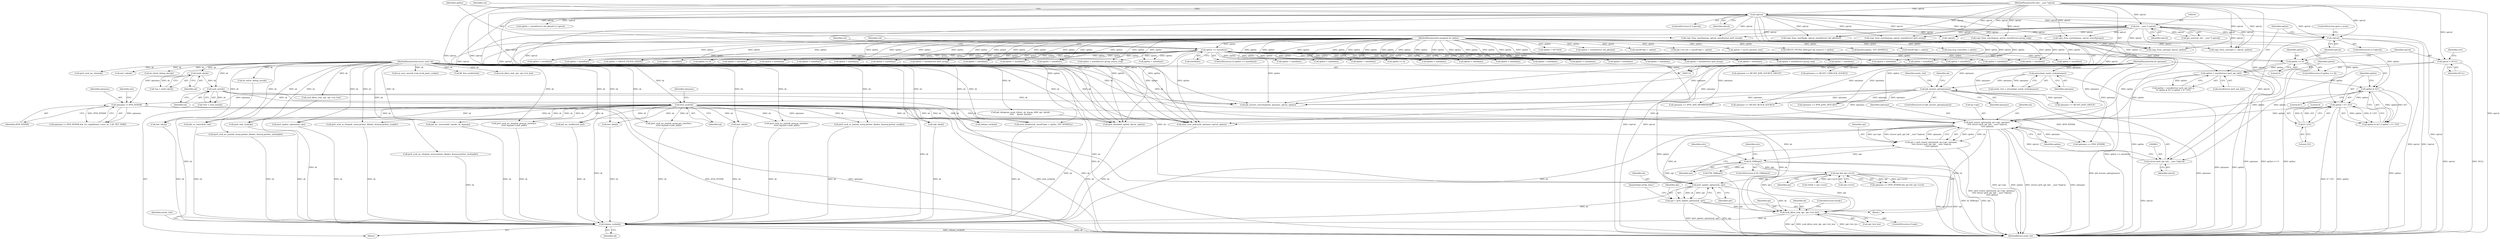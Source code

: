 digraph "0_linux_45f6fad84cc305103b28d73482b344d7f5b76f39_11@API" {
"1000923" [label="(Call,ipv6_update_options(sk, opt))"];
"1000187" [label="(Call,lock_sock(sk))"];
"1000129" [label="(Call,sock_net(sk))"];
"1000124" [label="(Call,inet6_sk(sk))"];
"1000115" [label="(MethodParameterIn,struct sock *sk)"];
"1000856" [label="(Call,ipv6_renew_options(sk, np->opt, optname,\n \t\t\t\t\t (struct ipv6_opt_hdr __user *)optval,\n \t\t\t\t\t optlen))"];
"1000844" [label="(Call,optname != IPV6_RTHDR)"];
"1000176" [label="(Call,ip6_mroute_opt(optname))"];
"1000141" [label="(Call,setsockopt_needs_rtnl(optname))"];
"1000117" [label="(MethodParameterIn,int optname)"];
"1000862" [label="(Call,(struct ipv6_opt_hdr __user *)optval)"];
"1000813" [label="(Call,optval = NULL)"];
"1000118" [label="(MethodParameterIn,char __user *optval)"];
"1000818" [label="(Call,!optval)"];
"1000144" [label="(Call,!optval)"];
"1000160" [label="(Call,(int __user *) optval)"];
"1000829" [label="(Call,optlen & 0x7)"];
"1000824" [label="(Call,optlen < sizeof(struct ipv6_opt_hdr))"];
"1000810" [label="(Call,optlen == 0)"];
"1000152" [label="(Call,optlen >= sizeof(int))"];
"1000119" [label="(MethodParameterIn,unsigned int optlen)"];
"1000832" [label="(Call,optlen > 8 * 255)"];
"1000834" [label="(Call,8 * 255)"];
"1000884" [label="(Call,opt && opt->srcrt)"];
"1000867" [label="(Call,IS_ERR(opt))"];
"1000854" [label="(Call,opt = ipv6_renew_options(sk, np->opt, optname,\n \t\t\t\t\t (struct ipv6_opt_hdr __user *)optval,\n \t\t\t\t\t optlen))"];
"1000921" [label="(Call,opt = ipv6_update_options(sk, opt))"];
"1000929" [label="(Call,sock_kfree_s(sk, opt, opt->tot_len))"];
"1002030" [label="(Call,release_sock(sk))"];
"1000813" [label="(Call,optval = NULL)"];
"1000768" [label="(Call,optlen < sizeof(int))"];
"1001049" [label="(Call,sock_kmalloc(sk, sizeof(*opt) + optlen, GFP_KERNEL))"];
"1000179" [label="(Call,ip6_mroute_setsockopt(sk, optname, optval, optlen))"];
"1000818" [label="(Call,!optval)"];
"1001041" [label="(Call,optlen > 64*1024)"];
"1001131" [label="(Call,ipv6_update_options(sk, opt))"];
"1000472" [label="(Call,optlen < sizeof(int))"];
"1000876" [label="(Identifier,retv)"];
"1001179" [label="(Call,optlen < sizeof(int))"];
"1000420" [label="(Call,sk_refcnt_debug_inc(sk))"];
"1000951" [label="(Call,!optval)"];
"1000868" [label="(Identifier,opt)"];
"1000552" [label="(Call,optlen < sizeof(int))"];
"1000632" [label="(Call,optlen < sizeof(int))"];
"1000862" [label="(Call,(struct ipv6_opt_hdr __user *)optval)"];
"1000124" [label="(Call,inet6_sk(sk))"];
"1000931" [label="(Identifier,opt)"];
"1000828" [label="(Call,optlen & 0x7 || optlen > 8 * 255)"];
"1001357" [label="(Call,optlen < sizeof(struct ipv6_mreq))"];
"1000947" [label="(Call,optlen < sizeof(struct in6_pktinfo))"];
"1000147" [label="(Identifier,val)"];
"1000872" [label="(Call,PTR_ERR(opt))"];
"1001609" [label="(Call,optname == MCAST_JOIN_SOURCE_GROUP)"];
"1001768" [label="(Call,optlen < sizeof(int))"];
"1000819" [label="(Identifier,optval)"];
"1000185" [label="(Identifier,needs_rtnl)"];
"1000194" [label="(Call,optlen < sizeof(int))"];
"1000118" [label="(MethodParameterIn,char __user *optval)"];
"1000926" [label="(JumpTarget,sticky_done:)"];
"1000512" [label="(Call,optlen < sizeof(int))"];
"1001702" [label="(Call,copy_from_user(gsf, optval, optlen))"];
"1000139" [label="(Call,needs_rtnl = setsockopt_needs_rtnl(optname))"];
"1000190" [label="(Identifier,optname)"];
"1000129" [label="(Call,sock_net(sk))"];
"1000162" [label="(Identifier,optval)"];
"1000532" [label="(Call,optlen < sizeof(int))"];
"1000706" [label="(Call,optlen < sizeof(int))"];
"1000492" [label="(Call,optlen < sizeof(int))"];
"1000452" [label="(Call,optlen < sizeof(int))"];
"1000891" [label="(Call,*rthdr = opt->srcrt)"];
"1000930" [label="(Identifier,sk)"];
"1002046" [label="(MethodReturn,static int)"];
"1000866" [label="(ControlStructure,if (IS_ERR(opt)))"];
"1001668" [label="(Call,optlen < GROUP_FILTER_SIZE(0))"];
"1001585" [label="(Call,optname == MCAST_BLOCK_SOURCE)"];
"1000817" [label="(ControlStructure,if (!optval))"];
"1000932" [label="(Call,opt->tot_len)"];
"1001762" [label="(Call,ip6_ra_control(sk, val))"];
"1000160" [label="(Call,(int __user *) optval)"];
"1000686" [label="(Call,optlen < sizeof(int))"];
"1000809" [label="(ControlStructure,if (optlen == 0))"];
"1000125" [label="(Identifier,sk)"];
"1000886" [label="(Call,opt->srcrt)"];
"1000825" [label="(Identifier,optlen)"];
"1001051" [label="(Call,sizeof(*opt) + optlen)"];
"1000437" [label="(Call,inet_sk(sk))"];
"1000127" [label="(Call,*net = sock_net(sk))"];
"1001137" [label="(Call,sock_kfree_s(sk, opt, opt->tot_len))"];
"1002038" [label="(Call,release_sock(sk))"];
"1000810" [label="(Call,optlen == 0)"];
"1000927" [label="(ControlStructure,if (opt))"];
"1000884" [label="(Call,opt && opt->srcrt)"];
"1001368" [label="(Call,inet_sk(sk))"];
"1000281" [label="(Call,ipv6_sock_mc_close(sk))"];
"1000867" [label="(Call,IS_ERR(opt))"];
"1000295" [label="(Call,inet_csk(sk))"];
"1000814" [label="(Identifier,optval)"];
"1000830" [label="(Identifier,optlen)"];
"1000572" [label="(Call,optlen < sizeof(int))"];
"1001793" [label="(Call,optlen < sizeof(int))"];
"1001816" [label="(Call,optlen < sizeof(int))"];
"1000831" [label="(Literal,0x7)"];
"1002031" [label="(Identifier,sk)"];
"1000925" [label="(Identifier,opt)"];
"1000592" [label="(Call,optlen < sizeof(int))"];
"1001435" [label="(Call,optname == IPV6_JOIN_ANYCAST)"];
"1000861" [label="(Identifier,optname)"];
"1001307" [label="(Call,optlen < sizeof(int))"];
"1000820" [label="(ControlStructure,goto e_inval;)"];
"1000158" [label="(Call,get_user(val, (int __user *) optval))"];
"1000141" [label="(Call,setsockopt_needs_rtnl(optname))"];
"1001108" [label="(Call,ip6_datagram_send_ctl(net, sk, &msg, &fl6, opt, &junk,\n\t\t\t\t\t     &junk, &junk))"];
"1001840" [label="(Call,optlen < sizeof(int))"];
"1000153" [label="(Identifier,optlen)"];
"1002030" [label="(Call,release_sock(sk))"];
"1000122" [label="(Call,*np = inet6_sk(sk))"];
"1000854" [label="(Call,opt = ipv6_renew_options(sk, np->opt, optname,\n \t\t\t\t\t (struct ipv6_opt_hdr __user *)optval,\n \t\t\t\t\t optlen))"];
"1000826" [label="(Call,sizeof(struct ipv6_opt_hdr))"];
"1000154" [label="(Call,sizeof(int))"];
"1001390" [label="(Call,ipv6_sock_mc_join(sk, mreq.ipv6mr_ifindex, &mreq.ipv6mr_multiaddr))"];
"1000130" [label="(Identifier,sk)"];
"1000180" [label="(Identifier,sk)"];
"1000946" [label="(Call,optlen < sizeof(struct in6_pktinfo) || !optval)"];
"1000815" [label="(Identifier,NULL)"];
"1000865" [label="(Identifier,optlen)"];
"1000833" [label="(Identifier,optlen)"];
"1001624" [label="(Call,ipv6_sock_mc_join(sk, greqs.gsr_interface,\n\t\t\t\t\t\t &psin6->sin6_addr))"];
"1000143" [label="(ControlStructure,if (!optval))"];
"1000151" [label="(ControlStructure,if (optlen >= sizeof(int)))"];
"1001895" [label="(Call,optlen < sizeof(int))"];
"1000839" [label="(Identifier,retv)"];
"1000117" [label="(MethodParameterIn,int optname)"];
"1000807" [label="(Block,)"];
"1001452" [label="(Call,ipv6_sock_ac_drop(sk, mreq.ipv6mr_ifindex, &mreq.ipv6mr_acaddr))"];
"1000283" [label="(Call,sk_refcnt_debug_dec(sk))"];
"1000229" [label="(Call,udp_sk(sk))"];
"1001755" [label="(Call,optlen < sizeof(int))"];
"1000846" [label="(Identifier,IPV6_RTHDR)"];
"1000120" [label="(Block,)"];
"1000855" [label="(Identifier,opt)"];
"1000823" [label="(Call,optlen < sizeof(struct ipv6_opt_hdr) ||\n\t\t\t optlen & 0x7 || optlen > 8 * 255)"];
"1000880" [label="(Call,optname == IPV6_RTHDR && opt && opt->srcrt)"];
"1000885" [label="(Identifier,opt)"];
"1000115" [label="(MethodParameterIn,struct sock *sk)"];
"1000142" [label="(Identifier,optname)"];
"1000836" [label="(Literal,255)"];
"1000834" [label="(Call,8 * 255)"];
"1001071" [label="(Call,opt->tot_len = sizeof(*opt) + optlen)"];
"1000432" [label="(Call,optlen < sizeof(int))"];
"1000921" [label="(Call,opt = ipv6_update_options(sk, opt))"];
"1000871" [label="(Identifier,retv)"];
"1001878" [label="(Call,xfrm_user_policy(sk, optname, optval, optlen))"];
"1001544" [label="(Call,optlen < sizeof(struct group_source_req))"];
"1000159" [label="(Identifier,val)"];
"1000152" [label="(Call,optlen >= sizeof(int))"];
"1001032" [label="(Call,optlen == 0)"];
"1000858" [label="(Call,np->opt)"];
"1000922" [label="(Identifier,opt)"];
"1001674" [label="(Call,optlen > sysctl_optmem_max)"];
"1001440" [label="(Call,ipv6_sock_ac_join(sk, mreq.ipv6mr_ifindex, &mreq.ipv6mr_acaddr))"];
"1001550" [label="(Call,copy_from_user(&greqs, optval, sizeof(greqs)))"];
"1000336" [label="(Call,tcp_sync_mss(sk, icsk->icsk_pmtu_cookie))"];
"1000940" [label="(Call,optlen == 0)"];
"1000785" [label="(Call,optlen < sizeof(int))"];
"1001468" [label="(Call,optlen < sizeof(struct group_req))"];
"1001146" [label="(Call,optlen < sizeof(int))"];
"1001377" [label="(Call,copy_from_user(&mreq, optval, sizeof(struct ipv6_mreq)))"];
"1001731" [label="(Call,GROUP_FILTER_SIZE(gsf->gf_numsrc) > optlen)"];
"1000119" [label="(MethodParameterIn,unsigned int optlen)"];
"1000612" [label="(Call,optlen < sizeof(int))"];
"1000924" [label="(Identifier,sk)"];
"1001508" [label="(Call,optname == MCAST_JOIN_GROUP)"];
"1000829" [label="(Call,optlen & 0x7)"];
"1000881" [label="(Call,optname == IPV6_RTHDR)"];
"1001211" [label="(Call,optlen < sizeof(int))"];
"1001238" [label="(Call,optlen != sizeof(int))"];
"1000832" [label="(Call,optlen > 8 * 255)"];
"1001525" [label="(Call,ipv6_sock_mc_drop(sk, greq.gr_interface,\n\t\t\t\t\t\t &psin6->sin6_addr))"];
"1001402" [label="(Call,ipv6_sock_mc_drop(sk, mreq.ipv6mr_ifindex, &mreq.ipv6mr_multiaddr))"];
"1000857" [label="(Identifier,sk)"];
"1000845" [label="(Identifier,optname)"];
"1001657" [label="(Call,ip6_mc_source(add, omode, sk, &greqs))"];
"1000850" [label="(Identifier,net)"];
"1001747" [label="(Call,ip6_mc_msfilter(sk, gsf))"];
"1000955" [label="(Call,copy_from_user(&pkt, optval, sizeof(struct in6_pktinfo)))"];
"1000279" [label="(Call,fl6_free_socklist(sk))"];
"1001987" [label="(Call,optlen < sizeof(int))"];
"1000145" [label="(Identifier,optval)"];
"1001513" [label="(Call,ipv6_sock_mc_join(sk, greq.gr_interface,\n\t\t\t\t\t\t &psin6->sin6_addr))"];
"1001085" [label="(Call,copy_from_user(opt+1, optval, optlen))"];
"1001427" [label="(Call,copy_from_user(&mreq, optval, sizeof(struct ipv6_mreq)))"];
"1001685" [label="(Call,kmalloc(optlen, GFP_KERNEL))"];
"1001597" [label="(Call,optname == MCAST_UNBLOCK_SOURCE)"];
"1000177" [label="(Identifier,optname)"];
"1000144" [label="(Call,!optval)"];
"1000399" [label="(Call,sock_kfree_s(sk, opt, opt->tot_len))"];
"1000188" [label="(Identifier,sk)"];
"1001075" [label="(Call,sizeof(*opt) + optlen)"];
"1000923" [label="(Call,ipv6_update_options(sk, opt))"];
"1000187" [label="(Call,lock_sock(sk))"];
"1000935" [label="(ControlStructure,break;)"];
"1001478" [label="(Call,copy_from_user(&greq, optval, sizeof(struct group_req)))"];
"1000652" [label="(Call,optlen < sizeof(int))"];
"1000929" [label="(Call,sock_kfree_s(sk, opt, opt->tot_len))"];
"1000824" [label="(Call,optlen < sizeof(struct ipv6_opt_hdr))"];
"1000175" [label="(ControlStructure,if (ip6_mroute_opt(optname)))"];
"1001092" [label="(Call,msg.msg_controllen = optlen)"];
"1000176" [label="(Call,ip6_mroute_opt(optname))"];
"1000856" [label="(Call,ipv6_renew_options(sk, np->opt, optname,\n \t\t\t\t\t (struct ipv6_opt_hdr __user *)optval,\n \t\t\t\t\t optlen))"];
"1001385" [label="(Call,optname == IPV6_ADD_MEMBERSHIP)"];
"1000812" [label="(Literal,0)"];
"1000726" [label="(Call,optlen < sizeof(int))"];
"1000811" [label="(Identifier,optlen)"];
"1001417" [label="(Call,optlen < sizeof(struct ipv6_mreq))"];
"1000168" [label="(Identifier,val)"];
"1000864" [label="(Identifier,optval)"];
"1002033" [label="(Identifier,needs_rtnl)"];
"1000844" [label="(Call,optname != IPV6_RTHDR)"];
"1001857" [label="(Call,ipv6_flowlabel_opt(sk, optval, optlen))"];
"1000775" [label="(Call,inet_sk(sk))"];
"1000843" [label="(Call,optname != IPV6_RTHDR && !ns_capable(net->user_ns, CAP_NET_RAW))"];
"1000265" [label="(Call,ipv6_only_sock(sk))"];
"1000835" [label="(Literal,8)"];
"1000923" -> "1000921"  [label="AST: "];
"1000923" -> "1000925"  [label="CFG: "];
"1000924" -> "1000923"  [label="AST: "];
"1000925" -> "1000923"  [label="AST: "];
"1000921" -> "1000923"  [label="CFG: "];
"1000923" -> "1000921"  [label="DDG: sk"];
"1000923" -> "1000921"  [label="DDG: opt"];
"1000187" -> "1000923"  [label="DDG: sk"];
"1000856" -> "1000923"  [label="DDG: sk"];
"1000115" -> "1000923"  [label="DDG: sk"];
"1000884" -> "1000923"  [label="DDG: opt"];
"1000867" -> "1000923"  [label="DDG: opt"];
"1000923" -> "1000929"  [label="DDG: sk"];
"1000923" -> "1002030"  [label="DDG: sk"];
"1000187" -> "1000120"  [label="AST: "];
"1000187" -> "1000188"  [label="CFG: "];
"1000188" -> "1000187"  [label="AST: "];
"1000190" -> "1000187"  [label="CFG: "];
"1000187" -> "1002046"  [label="DDG: lock_sock(sk)"];
"1000129" -> "1000187"  [label="DDG: sk"];
"1000115" -> "1000187"  [label="DDG: sk"];
"1000187" -> "1000229"  [label="DDG: sk"];
"1000187" -> "1000265"  [label="DDG: sk"];
"1000187" -> "1000437"  [label="DDG: sk"];
"1000187" -> "1000775"  [label="DDG: sk"];
"1000187" -> "1000856"  [label="DDG: sk"];
"1000187" -> "1000929"  [label="DDG: sk"];
"1000187" -> "1001049"  [label="DDG: sk"];
"1000187" -> "1001131"  [label="DDG: sk"];
"1000187" -> "1001368"  [label="DDG: sk"];
"1000187" -> "1001440"  [label="DDG: sk"];
"1000187" -> "1001452"  [label="DDG: sk"];
"1000187" -> "1001513"  [label="DDG: sk"];
"1000187" -> "1001525"  [label="DDG: sk"];
"1000187" -> "1001624"  [label="DDG: sk"];
"1000187" -> "1001657"  [label="DDG: sk"];
"1000187" -> "1001747"  [label="DDG: sk"];
"1000187" -> "1001762"  [label="DDG: sk"];
"1000187" -> "1001857"  [label="DDG: sk"];
"1000187" -> "1001878"  [label="DDG: sk"];
"1000187" -> "1002030"  [label="DDG: sk"];
"1000187" -> "1002038"  [label="DDG: sk"];
"1000129" -> "1000127"  [label="AST: "];
"1000129" -> "1000130"  [label="CFG: "];
"1000130" -> "1000129"  [label="AST: "];
"1000127" -> "1000129"  [label="CFG: "];
"1000129" -> "1002046"  [label="DDG: sk"];
"1000129" -> "1000127"  [label="DDG: sk"];
"1000124" -> "1000129"  [label="DDG: sk"];
"1000115" -> "1000129"  [label="DDG: sk"];
"1000129" -> "1000179"  [label="DDG: sk"];
"1000124" -> "1000122"  [label="AST: "];
"1000124" -> "1000125"  [label="CFG: "];
"1000125" -> "1000124"  [label="AST: "];
"1000122" -> "1000124"  [label="CFG: "];
"1000124" -> "1000122"  [label="DDG: sk"];
"1000115" -> "1000124"  [label="DDG: sk"];
"1000115" -> "1000114"  [label="AST: "];
"1000115" -> "1002046"  [label="DDG: sk"];
"1000115" -> "1000179"  [label="DDG: sk"];
"1000115" -> "1000229"  [label="DDG: sk"];
"1000115" -> "1000265"  [label="DDG: sk"];
"1000115" -> "1000279"  [label="DDG: sk"];
"1000115" -> "1000281"  [label="DDG: sk"];
"1000115" -> "1000283"  [label="DDG: sk"];
"1000115" -> "1000295"  [label="DDG: sk"];
"1000115" -> "1000336"  [label="DDG: sk"];
"1000115" -> "1000399"  [label="DDG: sk"];
"1000115" -> "1000420"  [label="DDG: sk"];
"1000115" -> "1000437"  [label="DDG: sk"];
"1000115" -> "1000775"  [label="DDG: sk"];
"1000115" -> "1000856"  [label="DDG: sk"];
"1000115" -> "1000929"  [label="DDG: sk"];
"1000115" -> "1001049"  [label="DDG: sk"];
"1000115" -> "1001108"  [label="DDG: sk"];
"1000115" -> "1001131"  [label="DDG: sk"];
"1000115" -> "1001137"  [label="DDG: sk"];
"1000115" -> "1001368"  [label="DDG: sk"];
"1000115" -> "1001390"  [label="DDG: sk"];
"1000115" -> "1001402"  [label="DDG: sk"];
"1000115" -> "1001440"  [label="DDG: sk"];
"1000115" -> "1001452"  [label="DDG: sk"];
"1000115" -> "1001513"  [label="DDG: sk"];
"1000115" -> "1001525"  [label="DDG: sk"];
"1000115" -> "1001624"  [label="DDG: sk"];
"1000115" -> "1001657"  [label="DDG: sk"];
"1000115" -> "1001747"  [label="DDG: sk"];
"1000115" -> "1001762"  [label="DDG: sk"];
"1000115" -> "1001857"  [label="DDG: sk"];
"1000115" -> "1001878"  [label="DDG: sk"];
"1000115" -> "1002030"  [label="DDG: sk"];
"1000115" -> "1002038"  [label="DDG: sk"];
"1000856" -> "1000854"  [label="AST: "];
"1000856" -> "1000865"  [label="CFG: "];
"1000857" -> "1000856"  [label="AST: "];
"1000858" -> "1000856"  [label="AST: "];
"1000861" -> "1000856"  [label="AST: "];
"1000862" -> "1000856"  [label="AST: "];
"1000865" -> "1000856"  [label="AST: "];
"1000854" -> "1000856"  [label="CFG: "];
"1000856" -> "1002046"  [label="DDG: np->opt"];
"1000856" -> "1002046"  [label="DDG: optlen"];
"1000856" -> "1002046"  [label="DDG: (struct ipv6_opt_hdr __user *)optval"];
"1000856" -> "1002046"  [label="DDG: optname"];
"1000856" -> "1000854"  [label="DDG: optlen"];
"1000856" -> "1000854"  [label="DDG: sk"];
"1000856" -> "1000854"  [label="DDG: np->opt"];
"1000856" -> "1000854"  [label="DDG: (struct ipv6_opt_hdr __user *)optval"];
"1000856" -> "1000854"  [label="DDG: optname"];
"1000844" -> "1000856"  [label="DDG: optname"];
"1000117" -> "1000856"  [label="DDG: optname"];
"1000862" -> "1000856"  [label="DDG: optval"];
"1000829" -> "1000856"  [label="DDG: optlen"];
"1000832" -> "1000856"  [label="DDG: optlen"];
"1000810" -> "1000856"  [label="DDG: optlen"];
"1000824" -> "1000856"  [label="DDG: optlen"];
"1000119" -> "1000856"  [label="DDG: optlen"];
"1000856" -> "1000881"  [label="DDG: optname"];
"1000856" -> "1000929"  [label="DDG: sk"];
"1000856" -> "1002030"  [label="DDG: sk"];
"1000844" -> "1000843"  [label="AST: "];
"1000844" -> "1000846"  [label="CFG: "];
"1000845" -> "1000844"  [label="AST: "];
"1000846" -> "1000844"  [label="AST: "];
"1000850" -> "1000844"  [label="CFG: "];
"1000843" -> "1000844"  [label="CFG: "];
"1000844" -> "1002046"  [label="DDG: IPV6_RTHDR"];
"1000844" -> "1002046"  [label="DDG: optname"];
"1000844" -> "1000843"  [label="DDG: optname"];
"1000844" -> "1000843"  [label="DDG: IPV6_RTHDR"];
"1000176" -> "1000844"  [label="DDG: optname"];
"1000117" -> "1000844"  [label="DDG: optname"];
"1000844" -> "1000881"  [label="DDG: IPV6_RTHDR"];
"1000176" -> "1000175"  [label="AST: "];
"1000176" -> "1000177"  [label="CFG: "];
"1000177" -> "1000176"  [label="AST: "];
"1000180" -> "1000176"  [label="CFG: "];
"1000185" -> "1000176"  [label="CFG: "];
"1000176" -> "1002046"  [label="DDG: ip6_mroute_opt(optname)"];
"1000176" -> "1002046"  [label="DDG: optname"];
"1000141" -> "1000176"  [label="DDG: optname"];
"1000117" -> "1000176"  [label="DDG: optname"];
"1000176" -> "1000179"  [label="DDG: optname"];
"1000176" -> "1001385"  [label="DDG: optname"];
"1000176" -> "1001435"  [label="DDG: optname"];
"1000176" -> "1001508"  [label="DDG: optname"];
"1000176" -> "1001585"  [label="DDG: optname"];
"1000176" -> "1001878"  [label="DDG: optname"];
"1000141" -> "1000139"  [label="AST: "];
"1000141" -> "1000142"  [label="CFG: "];
"1000142" -> "1000141"  [label="AST: "];
"1000139" -> "1000141"  [label="CFG: "];
"1000141" -> "1002046"  [label="DDG: optname"];
"1000141" -> "1000139"  [label="DDG: optname"];
"1000117" -> "1000141"  [label="DDG: optname"];
"1000117" -> "1000114"  [label="AST: "];
"1000117" -> "1002046"  [label="DDG: optname"];
"1000117" -> "1000179"  [label="DDG: optname"];
"1000117" -> "1000881"  [label="DDG: optname"];
"1000117" -> "1001385"  [label="DDG: optname"];
"1000117" -> "1001435"  [label="DDG: optname"];
"1000117" -> "1001508"  [label="DDG: optname"];
"1000117" -> "1001585"  [label="DDG: optname"];
"1000117" -> "1001597"  [label="DDG: optname"];
"1000117" -> "1001609"  [label="DDG: optname"];
"1000117" -> "1001878"  [label="DDG: optname"];
"1000862" -> "1000864"  [label="CFG: "];
"1000863" -> "1000862"  [label="AST: "];
"1000864" -> "1000862"  [label="AST: "];
"1000865" -> "1000862"  [label="CFG: "];
"1000862" -> "1002046"  [label="DDG: optval"];
"1000813" -> "1000862"  [label="DDG: optval"];
"1000818" -> "1000862"  [label="DDG: optval"];
"1000118" -> "1000862"  [label="DDG: optval"];
"1000813" -> "1000809"  [label="AST: "];
"1000813" -> "1000815"  [label="CFG: "];
"1000814" -> "1000813"  [label="AST: "];
"1000815" -> "1000813"  [label="AST: "];
"1000839" -> "1000813"  [label="CFG: "];
"1000813" -> "1002046"  [label="DDG: optval"];
"1000813" -> "1002046"  [label="DDG: NULL"];
"1000118" -> "1000813"  [label="DDG: optval"];
"1000118" -> "1000114"  [label="AST: "];
"1000118" -> "1002046"  [label="DDG: optval"];
"1000118" -> "1000144"  [label="DDG: optval"];
"1000118" -> "1000160"  [label="DDG: optval"];
"1000118" -> "1000179"  [label="DDG: optval"];
"1000118" -> "1000818"  [label="DDG: optval"];
"1000118" -> "1000951"  [label="DDG: optval"];
"1000118" -> "1000955"  [label="DDG: optval"];
"1000118" -> "1001085"  [label="DDG: optval"];
"1000118" -> "1001377"  [label="DDG: optval"];
"1000118" -> "1001427"  [label="DDG: optval"];
"1000118" -> "1001478"  [label="DDG: optval"];
"1000118" -> "1001550"  [label="DDG: optval"];
"1000118" -> "1001702"  [label="DDG: optval"];
"1000118" -> "1001857"  [label="DDG: optval"];
"1000118" -> "1001878"  [label="DDG: optval"];
"1000818" -> "1000817"  [label="AST: "];
"1000818" -> "1000819"  [label="CFG: "];
"1000819" -> "1000818"  [label="AST: "];
"1000820" -> "1000818"  [label="CFG: "];
"1000825" -> "1000818"  [label="CFG: "];
"1000818" -> "1002046"  [label="DDG: !optval"];
"1000818" -> "1002046"  [label="DDG: optval"];
"1000144" -> "1000818"  [label="DDG: optval"];
"1000160" -> "1000818"  [label="DDG: optval"];
"1000144" -> "1000143"  [label="AST: "];
"1000144" -> "1000145"  [label="CFG: "];
"1000145" -> "1000144"  [label="AST: "];
"1000147" -> "1000144"  [label="CFG: "];
"1000153" -> "1000144"  [label="CFG: "];
"1000144" -> "1002046"  [label="DDG: !optval"];
"1000144" -> "1002046"  [label="DDG: optval"];
"1000144" -> "1000160"  [label="DDG: optval"];
"1000144" -> "1000179"  [label="DDG: optval"];
"1000144" -> "1000946"  [label="DDG: !optval"];
"1000144" -> "1000951"  [label="DDG: optval"];
"1000144" -> "1000955"  [label="DDG: optval"];
"1000144" -> "1001085"  [label="DDG: optval"];
"1000144" -> "1001377"  [label="DDG: optval"];
"1000144" -> "1001427"  [label="DDG: optval"];
"1000144" -> "1001478"  [label="DDG: optval"];
"1000144" -> "1001550"  [label="DDG: optval"];
"1000144" -> "1001702"  [label="DDG: optval"];
"1000144" -> "1001857"  [label="DDG: optval"];
"1000144" -> "1001878"  [label="DDG: optval"];
"1000160" -> "1000158"  [label="AST: "];
"1000160" -> "1000162"  [label="CFG: "];
"1000161" -> "1000160"  [label="AST: "];
"1000162" -> "1000160"  [label="AST: "];
"1000158" -> "1000160"  [label="CFG: "];
"1000160" -> "1002046"  [label="DDG: optval"];
"1000160" -> "1000158"  [label="DDG: optval"];
"1000160" -> "1000179"  [label="DDG: optval"];
"1000160" -> "1000951"  [label="DDG: optval"];
"1000160" -> "1000955"  [label="DDG: optval"];
"1000160" -> "1001085"  [label="DDG: optval"];
"1000160" -> "1001377"  [label="DDG: optval"];
"1000160" -> "1001427"  [label="DDG: optval"];
"1000160" -> "1001478"  [label="DDG: optval"];
"1000160" -> "1001550"  [label="DDG: optval"];
"1000160" -> "1001702"  [label="DDG: optval"];
"1000160" -> "1001857"  [label="DDG: optval"];
"1000160" -> "1001878"  [label="DDG: optval"];
"1000829" -> "1000828"  [label="AST: "];
"1000829" -> "1000831"  [label="CFG: "];
"1000830" -> "1000829"  [label="AST: "];
"1000831" -> "1000829"  [label="AST: "];
"1000833" -> "1000829"  [label="CFG: "];
"1000828" -> "1000829"  [label="CFG: "];
"1000829" -> "1002046"  [label="DDG: optlen"];
"1000829" -> "1000828"  [label="DDG: optlen"];
"1000829" -> "1000828"  [label="DDG: 0x7"];
"1000824" -> "1000829"  [label="DDG: optlen"];
"1000119" -> "1000829"  [label="DDG: optlen"];
"1000829" -> "1000832"  [label="DDG: optlen"];
"1000824" -> "1000823"  [label="AST: "];
"1000824" -> "1000826"  [label="CFG: "];
"1000825" -> "1000824"  [label="AST: "];
"1000826" -> "1000824"  [label="AST: "];
"1000830" -> "1000824"  [label="CFG: "];
"1000823" -> "1000824"  [label="CFG: "];
"1000824" -> "1002046"  [label="DDG: optlen"];
"1000824" -> "1000823"  [label="DDG: optlen"];
"1000810" -> "1000824"  [label="DDG: optlen"];
"1000119" -> "1000824"  [label="DDG: optlen"];
"1000810" -> "1000809"  [label="AST: "];
"1000810" -> "1000812"  [label="CFG: "];
"1000811" -> "1000810"  [label="AST: "];
"1000812" -> "1000810"  [label="AST: "];
"1000814" -> "1000810"  [label="CFG: "];
"1000819" -> "1000810"  [label="CFG: "];
"1000810" -> "1002046"  [label="DDG: optlen == 0"];
"1000810" -> "1002046"  [label="DDG: optlen"];
"1000152" -> "1000810"  [label="DDG: optlen"];
"1000119" -> "1000810"  [label="DDG: optlen"];
"1000152" -> "1000151"  [label="AST: "];
"1000152" -> "1000154"  [label="CFG: "];
"1000153" -> "1000152"  [label="AST: "];
"1000154" -> "1000152"  [label="AST: "];
"1000159" -> "1000152"  [label="CFG: "];
"1000168" -> "1000152"  [label="CFG: "];
"1000152" -> "1002046"  [label="DDG: optlen >= sizeof(int)"];
"1000152" -> "1002046"  [label="DDG: optlen"];
"1000119" -> "1000152"  [label="DDG: optlen"];
"1000152" -> "1000179"  [label="DDG: optlen"];
"1000152" -> "1000194"  [label="DDG: optlen"];
"1000152" -> "1000432"  [label="DDG: optlen"];
"1000152" -> "1000452"  [label="DDG: optlen"];
"1000152" -> "1000472"  [label="DDG: optlen"];
"1000152" -> "1000492"  [label="DDG: optlen"];
"1000152" -> "1000512"  [label="DDG: optlen"];
"1000152" -> "1000532"  [label="DDG: optlen"];
"1000152" -> "1000552"  [label="DDG: optlen"];
"1000152" -> "1000572"  [label="DDG: optlen"];
"1000152" -> "1000592"  [label="DDG: optlen"];
"1000152" -> "1000612"  [label="DDG: optlen"];
"1000152" -> "1000632"  [label="DDG: optlen"];
"1000152" -> "1000652"  [label="DDG: optlen"];
"1000152" -> "1000686"  [label="DDG: optlen"];
"1000152" -> "1000706"  [label="DDG: optlen"];
"1000152" -> "1000726"  [label="DDG: optlen"];
"1000152" -> "1000768"  [label="DDG: optlen"];
"1000152" -> "1000785"  [label="DDG: optlen"];
"1000152" -> "1000940"  [label="DDG: optlen"];
"1000152" -> "1001032"  [label="DDG: optlen"];
"1000152" -> "1001146"  [label="DDG: optlen"];
"1000152" -> "1001179"  [label="DDG: optlen"];
"1000152" -> "1001211"  [label="DDG: optlen"];
"1000152" -> "1001238"  [label="DDG: optlen"];
"1000152" -> "1001307"  [label="DDG: optlen"];
"1000152" -> "1001357"  [label="DDG: optlen"];
"1000152" -> "1001417"  [label="DDG: optlen"];
"1000152" -> "1001468"  [label="DDG: optlen"];
"1000152" -> "1001544"  [label="DDG: optlen"];
"1000152" -> "1001668"  [label="DDG: optlen"];
"1000152" -> "1001755"  [label="DDG: optlen"];
"1000152" -> "1001768"  [label="DDG: optlen"];
"1000152" -> "1001793"  [label="DDG: optlen"];
"1000152" -> "1001816"  [label="DDG: optlen"];
"1000152" -> "1001840"  [label="DDG: optlen"];
"1000152" -> "1001857"  [label="DDG: optlen"];
"1000152" -> "1001878"  [label="DDG: optlen"];
"1000152" -> "1001895"  [label="DDG: optlen"];
"1000152" -> "1001987"  [label="DDG: optlen"];
"1000119" -> "1000114"  [label="AST: "];
"1000119" -> "1002046"  [label="DDG: optlen"];
"1000119" -> "1000179"  [label="DDG: optlen"];
"1000119" -> "1000194"  [label="DDG: optlen"];
"1000119" -> "1000432"  [label="DDG: optlen"];
"1000119" -> "1000452"  [label="DDG: optlen"];
"1000119" -> "1000472"  [label="DDG: optlen"];
"1000119" -> "1000492"  [label="DDG: optlen"];
"1000119" -> "1000512"  [label="DDG: optlen"];
"1000119" -> "1000532"  [label="DDG: optlen"];
"1000119" -> "1000552"  [label="DDG: optlen"];
"1000119" -> "1000572"  [label="DDG: optlen"];
"1000119" -> "1000592"  [label="DDG: optlen"];
"1000119" -> "1000612"  [label="DDG: optlen"];
"1000119" -> "1000632"  [label="DDG: optlen"];
"1000119" -> "1000652"  [label="DDG: optlen"];
"1000119" -> "1000686"  [label="DDG: optlen"];
"1000119" -> "1000706"  [label="DDG: optlen"];
"1000119" -> "1000726"  [label="DDG: optlen"];
"1000119" -> "1000768"  [label="DDG: optlen"];
"1000119" -> "1000785"  [label="DDG: optlen"];
"1000119" -> "1000832"  [label="DDG: optlen"];
"1000119" -> "1000940"  [label="DDG: optlen"];
"1000119" -> "1000947"  [label="DDG: optlen"];
"1000119" -> "1001032"  [label="DDG: optlen"];
"1000119" -> "1001041"  [label="DDG: optlen"];
"1000119" -> "1001049"  [label="DDG: optlen"];
"1000119" -> "1001051"  [label="DDG: optlen"];
"1000119" -> "1001071"  [label="DDG: optlen"];
"1000119" -> "1001075"  [label="DDG: optlen"];
"1000119" -> "1001085"  [label="DDG: optlen"];
"1000119" -> "1001092"  [label="DDG: optlen"];
"1000119" -> "1001146"  [label="DDG: optlen"];
"1000119" -> "1001179"  [label="DDG: optlen"];
"1000119" -> "1001211"  [label="DDG: optlen"];
"1000119" -> "1001238"  [label="DDG: optlen"];
"1000119" -> "1001307"  [label="DDG: optlen"];
"1000119" -> "1001357"  [label="DDG: optlen"];
"1000119" -> "1001417"  [label="DDG: optlen"];
"1000119" -> "1001468"  [label="DDG: optlen"];
"1000119" -> "1001544"  [label="DDG: optlen"];
"1000119" -> "1001668"  [label="DDG: optlen"];
"1000119" -> "1001674"  [label="DDG: optlen"];
"1000119" -> "1001685"  [label="DDG: optlen"];
"1000119" -> "1001702"  [label="DDG: optlen"];
"1000119" -> "1001731"  [label="DDG: optlen"];
"1000119" -> "1001755"  [label="DDG: optlen"];
"1000119" -> "1001768"  [label="DDG: optlen"];
"1000119" -> "1001793"  [label="DDG: optlen"];
"1000119" -> "1001816"  [label="DDG: optlen"];
"1000119" -> "1001840"  [label="DDG: optlen"];
"1000119" -> "1001857"  [label="DDG: optlen"];
"1000119" -> "1001878"  [label="DDG: optlen"];
"1000119" -> "1001895"  [label="DDG: optlen"];
"1000119" -> "1001987"  [label="DDG: optlen"];
"1000832" -> "1000828"  [label="AST: "];
"1000832" -> "1000834"  [label="CFG: "];
"1000833" -> "1000832"  [label="AST: "];
"1000834" -> "1000832"  [label="AST: "];
"1000828" -> "1000832"  [label="CFG: "];
"1000832" -> "1002046"  [label="DDG: 8 * 255"];
"1000832" -> "1002046"  [label="DDG: optlen"];
"1000832" -> "1000828"  [label="DDG: optlen"];
"1000832" -> "1000828"  [label="DDG: 8 * 255"];
"1000834" -> "1000832"  [label="DDG: 8"];
"1000834" -> "1000832"  [label="DDG: 255"];
"1000834" -> "1000836"  [label="CFG: "];
"1000835" -> "1000834"  [label="AST: "];
"1000836" -> "1000834"  [label="AST: "];
"1000884" -> "1000880"  [label="AST: "];
"1000884" -> "1000885"  [label="CFG: "];
"1000884" -> "1000886"  [label="CFG: "];
"1000885" -> "1000884"  [label="AST: "];
"1000886" -> "1000884"  [label="AST: "];
"1000880" -> "1000884"  [label="CFG: "];
"1000884" -> "1002046"  [label="DDG: opt"];
"1000884" -> "1002046"  [label="DDG: opt->srcrt"];
"1000884" -> "1000880"  [label="DDG: opt"];
"1000884" -> "1000880"  [label="DDG: opt->srcrt"];
"1000867" -> "1000884"  [label="DDG: opt"];
"1000884" -> "1000891"  [label="DDG: opt->srcrt"];
"1000884" -> "1000929"  [label="DDG: opt"];
"1000867" -> "1000866"  [label="AST: "];
"1000867" -> "1000868"  [label="CFG: "];
"1000868" -> "1000867"  [label="AST: "];
"1000871" -> "1000867"  [label="CFG: "];
"1000876" -> "1000867"  [label="CFG: "];
"1000867" -> "1002046"  [label="DDG: IS_ERR(opt)"];
"1000867" -> "1002046"  [label="DDG: opt"];
"1000854" -> "1000867"  [label="DDG: opt"];
"1000867" -> "1000872"  [label="DDG: opt"];
"1000867" -> "1000929"  [label="DDG: opt"];
"1000854" -> "1000807"  [label="AST: "];
"1000855" -> "1000854"  [label="AST: "];
"1000868" -> "1000854"  [label="CFG: "];
"1000854" -> "1002046"  [label="DDG: ipv6_renew_options(sk, np->opt, optname,\n \t\t\t\t\t (struct ipv6_opt_hdr __user *)optval,\n \t\t\t\t\t optlen)"];
"1000921" -> "1000807"  [label="AST: "];
"1000922" -> "1000921"  [label="AST: "];
"1000926" -> "1000921"  [label="CFG: "];
"1000921" -> "1002046"  [label="DDG: ipv6_update_options(sk, opt)"];
"1000921" -> "1002046"  [label="DDG: opt"];
"1000921" -> "1000929"  [label="DDG: opt"];
"1000929" -> "1000927"  [label="AST: "];
"1000929" -> "1000932"  [label="CFG: "];
"1000930" -> "1000929"  [label="AST: "];
"1000931" -> "1000929"  [label="AST: "];
"1000932" -> "1000929"  [label="AST: "];
"1000935" -> "1000929"  [label="CFG: "];
"1000929" -> "1002046"  [label="DDG: sock_kfree_s(sk, opt, opt->tot_len)"];
"1000929" -> "1002046"  [label="DDG: opt->tot_len"];
"1000929" -> "1002046"  [label="DDG: opt"];
"1000929" -> "1002030"  [label="DDG: sk"];
"1002030" -> "1000120"  [label="AST: "];
"1002030" -> "1002031"  [label="CFG: "];
"1002031" -> "1002030"  [label="AST: "];
"1002033" -> "1002030"  [label="CFG: "];
"1002030" -> "1002046"  [label="DDG: release_sock(sk)"];
"1002030" -> "1002046"  [label="DDG: sk"];
"1001657" -> "1002030"  [label="DDG: sk"];
"1001857" -> "1002030"  [label="DDG: sk"];
"1001747" -> "1002030"  [label="DDG: sk"];
"1001108" -> "1002030"  [label="DDG: sk"];
"1000775" -> "1002030"  [label="DDG: sk"];
"1001049" -> "1002030"  [label="DDG: sk"];
"1000437" -> "1002030"  [label="DDG: sk"];
"1000265" -> "1002030"  [label="DDG: sk"];
"1001402" -> "1002030"  [label="DDG: sk"];
"1001131" -> "1002030"  [label="DDG: sk"];
"1001390" -> "1002030"  [label="DDG: sk"];
"1001762" -> "1002030"  [label="DDG: sk"];
"1001525" -> "1002030"  [label="DDG: sk"];
"1001513" -> "1002030"  [label="DDG: sk"];
"1001137" -> "1002030"  [label="DDG: sk"];
"1001452" -> "1002030"  [label="DDG: sk"];
"1001878" -> "1002030"  [label="DDG: sk"];
"1000229" -> "1002030"  [label="DDG: sk"];
"1000420" -> "1002030"  [label="DDG: sk"];
"1001368" -> "1002030"  [label="DDG: sk"];
"1001440" -> "1002030"  [label="DDG: sk"];
"1001624" -> "1002030"  [label="DDG: sk"];
}
